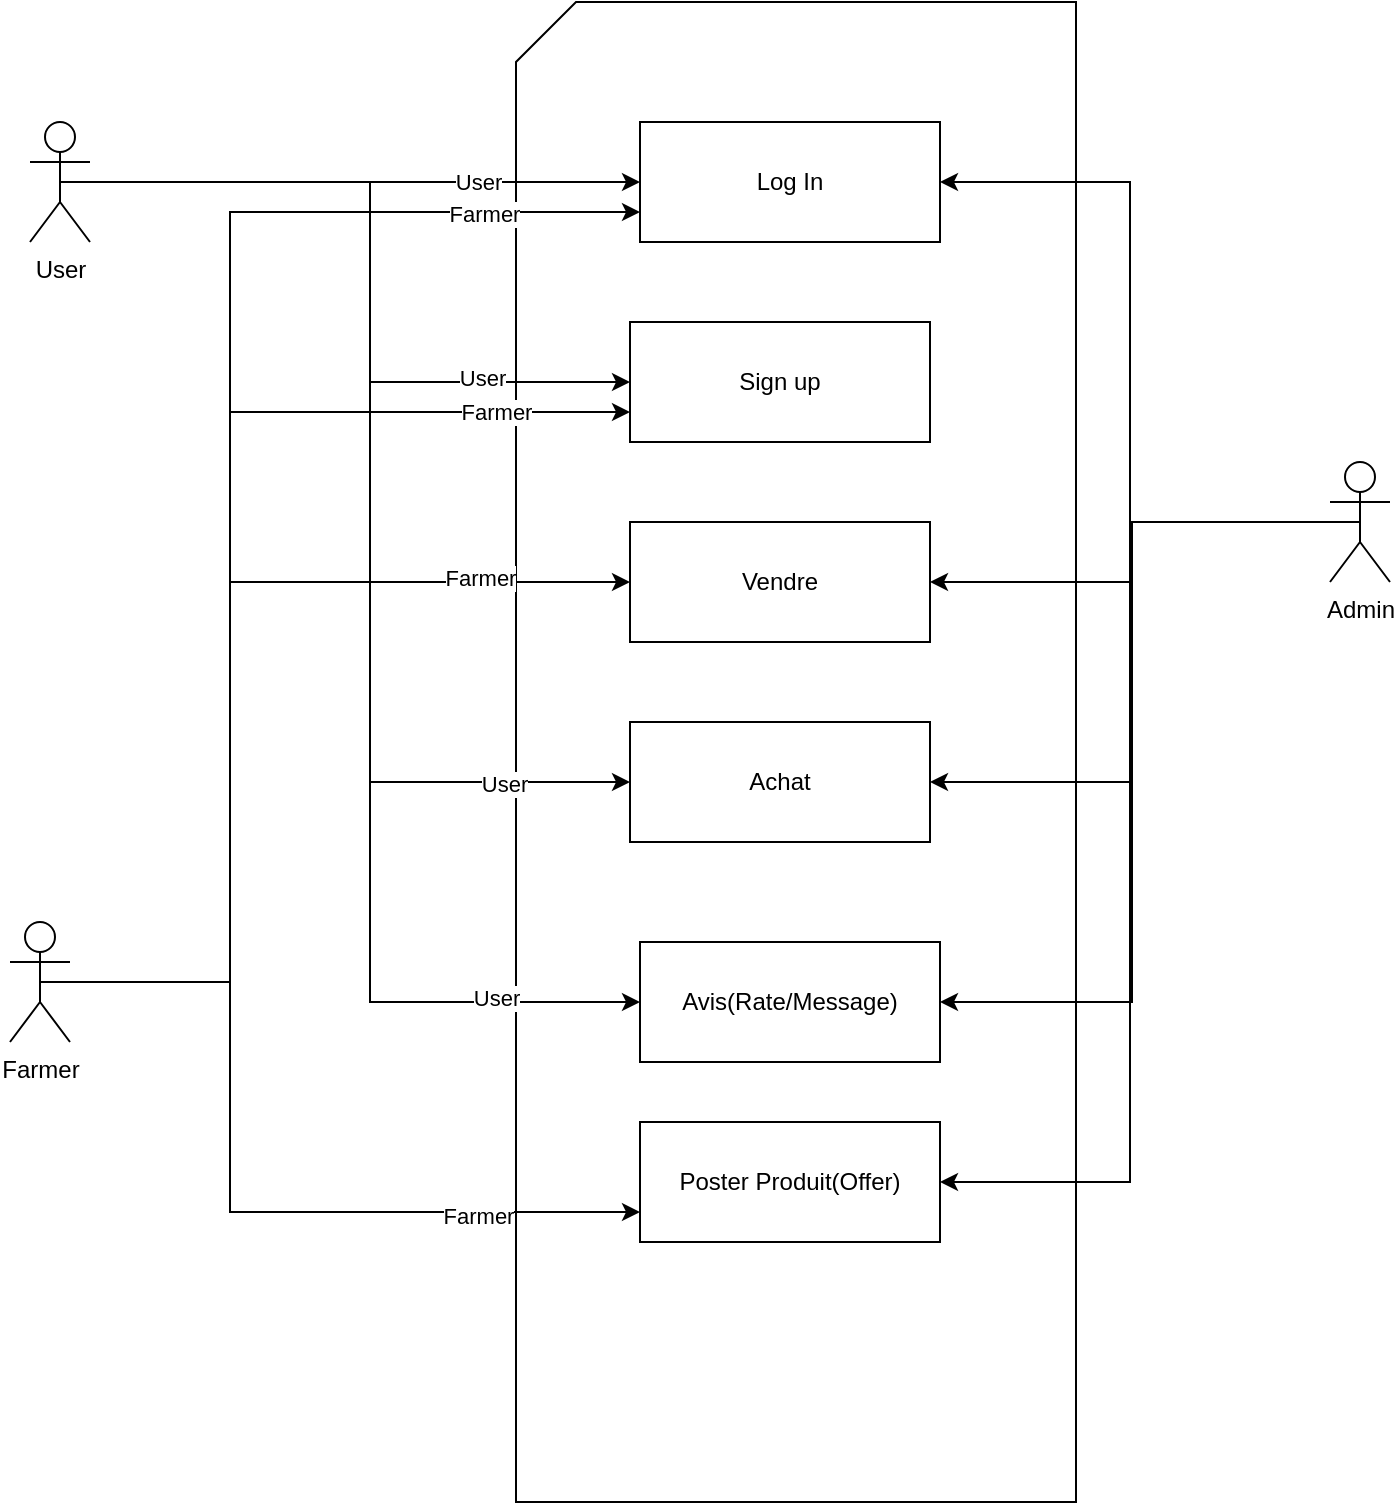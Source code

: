 <mxfile version="24.8.4">
  <diagram name="Page-1" id="sEgDvBP6L-3OZACq7cLr">
    <mxGraphModel dx="1050" dy="603" grid="1" gridSize="10" guides="1" tooltips="1" connect="1" arrows="1" fold="1" page="1" pageScale="1" pageWidth="850" pageHeight="1100" math="0" shadow="0">
      <root>
        <mxCell id="0" />
        <mxCell id="1" parent="0" />
        <mxCell id="L4MwPs_Y2p_1Imb0e2nG-24" value="" style="shape=card;whiteSpace=wrap;html=1;" vertex="1" parent="1">
          <mxGeometry x="373" y="20" width="280" height="750" as="geometry" />
        </mxCell>
        <mxCell id="L4MwPs_Y2p_1Imb0e2nG-56" style="edgeStyle=orthogonalEdgeStyle;rounded=0;orthogonalLoop=1;jettySize=auto;html=1;exitX=0.5;exitY=0.5;exitDx=0;exitDy=0;exitPerimeter=0;entryX=0;entryY=0.5;entryDx=0;entryDy=0;" edge="1" parent="1" source="L4MwPs_Y2p_1Imb0e2nG-1" target="L4MwPs_Y2p_1Imb0e2nG-26">
          <mxGeometry relative="1" as="geometry" />
        </mxCell>
        <mxCell id="L4MwPs_Y2p_1Imb0e2nG-69" value="User" style="edgeLabel;html=1;align=center;verticalAlign=middle;resizable=0;points=[];" vertex="1" connectable="0" parent="L4MwPs_Y2p_1Imb0e2nG-56">
          <mxGeometry x="0.44" relative="1" as="geometry">
            <mxPoint as="offset" />
          </mxGeometry>
        </mxCell>
        <mxCell id="L4MwPs_Y2p_1Imb0e2nG-57" style="edgeStyle=orthogonalEdgeStyle;rounded=0;orthogonalLoop=1;jettySize=auto;html=1;exitX=0.5;exitY=0.5;exitDx=0;exitDy=0;exitPerimeter=0;entryX=0;entryY=0.5;entryDx=0;entryDy=0;" edge="1" parent="1" source="L4MwPs_Y2p_1Imb0e2nG-1" target="L4MwPs_Y2p_1Imb0e2nG-8">
          <mxGeometry relative="1" as="geometry">
            <Array as="points">
              <mxPoint x="300" y="110" />
              <mxPoint x="300" y="210" />
            </Array>
          </mxGeometry>
        </mxCell>
        <mxCell id="L4MwPs_Y2p_1Imb0e2nG-68" value="User" style="edgeLabel;html=1;align=center;verticalAlign=middle;resizable=0;points=[];" vertex="1" connectable="0" parent="L4MwPs_Y2p_1Imb0e2nG-57">
          <mxGeometry x="0.615" y="2" relative="1" as="geometry">
            <mxPoint as="offset" />
          </mxGeometry>
        </mxCell>
        <mxCell id="L4MwPs_Y2p_1Imb0e2nG-58" style="edgeStyle=orthogonalEdgeStyle;rounded=0;orthogonalLoop=1;jettySize=auto;html=1;exitX=0.5;exitY=0.5;exitDx=0;exitDy=0;exitPerimeter=0;entryX=0;entryY=0.5;entryDx=0;entryDy=0;" edge="1" parent="1" source="L4MwPs_Y2p_1Imb0e2nG-1" target="L4MwPs_Y2p_1Imb0e2nG-17">
          <mxGeometry relative="1" as="geometry">
            <Array as="points">
              <mxPoint x="300" y="110" />
              <mxPoint x="300" y="410" />
            </Array>
          </mxGeometry>
        </mxCell>
        <mxCell id="L4MwPs_Y2p_1Imb0e2nG-65" value="User" style="edgeLabel;html=1;align=center;verticalAlign=middle;resizable=0;points=[];" vertex="1" connectable="0" parent="L4MwPs_Y2p_1Imb0e2nG-58">
          <mxGeometry x="0.784" y="-1" relative="1" as="geometry">
            <mxPoint as="offset" />
          </mxGeometry>
        </mxCell>
        <mxCell id="L4MwPs_Y2p_1Imb0e2nG-59" style="edgeStyle=orthogonalEdgeStyle;rounded=0;orthogonalLoop=1;jettySize=auto;html=1;exitX=0.5;exitY=0.5;exitDx=0;exitDy=0;exitPerimeter=0;entryX=0;entryY=0.5;entryDx=0;entryDy=0;" edge="1" parent="1" source="L4MwPs_Y2p_1Imb0e2nG-1" target="L4MwPs_Y2p_1Imb0e2nG-25">
          <mxGeometry relative="1" as="geometry">
            <Array as="points">
              <mxPoint x="300" y="110" />
              <mxPoint x="300" y="520" />
            </Array>
          </mxGeometry>
        </mxCell>
        <mxCell id="L4MwPs_Y2p_1Imb0e2nG-66" value="User" style="edgeLabel;html=1;align=center;verticalAlign=middle;resizable=0;points=[];" vertex="1" connectable="0" parent="L4MwPs_Y2p_1Imb0e2nG-59">
          <mxGeometry x="0.794" y="2" relative="1" as="geometry">
            <mxPoint as="offset" />
          </mxGeometry>
        </mxCell>
        <mxCell id="L4MwPs_Y2p_1Imb0e2nG-1" value="User&lt;div&gt;&lt;br&gt;&lt;/div&gt;" style="shape=umlActor;verticalLabelPosition=bottom;verticalAlign=top;html=1;outlineConnect=0;" vertex="1" parent="1">
          <mxGeometry x="130" y="80" width="30" height="60" as="geometry" />
        </mxCell>
        <mxCell id="L4MwPs_Y2p_1Imb0e2nG-62" style="edgeStyle=orthogonalEdgeStyle;rounded=0;orthogonalLoop=1;jettySize=auto;html=1;exitX=0.5;exitY=0.5;exitDx=0;exitDy=0;exitPerimeter=0;entryX=0;entryY=0.75;entryDx=0;entryDy=0;" edge="1" parent="1" source="L4MwPs_Y2p_1Imb0e2nG-5" target="L4MwPs_Y2p_1Imb0e2nG-26">
          <mxGeometry relative="1" as="geometry">
            <Array as="points">
              <mxPoint x="230" y="510" />
              <mxPoint x="230" y="125" />
            </Array>
          </mxGeometry>
        </mxCell>
        <mxCell id="L4MwPs_Y2p_1Imb0e2nG-70" value="Farmer" style="edgeLabel;html=1;align=center;verticalAlign=middle;resizable=0;points=[];" vertex="1" connectable="0" parent="L4MwPs_Y2p_1Imb0e2nG-62">
          <mxGeometry x="0.772" y="-1" relative="1" as="geometry">
            <mxPoint as="offset" />
          </mxGeometry>
        </mxCell>
        <mxCell id="L4MwPs_Y2p_1Imb0e2nG-63" style="edgeStyle=orthogonalEdgeStyle;rounded=0;orthogonalLoop=1;jettySize=auto;html=1;exitX=0.5;exitY=0.5;exitDx=0;exitDy=0;exitPerimeter=0;entryX=0;entryY=0.75;entryDx=0;entryDy=0;" edge="1" parent="1" source="L4MwPs_Y2p_1Imb0e2nG-5" target="L4MwPs_Y2p_1Imb0e2nG-29">
          <mxGeometry relative="1" as="geometry">
            <Array as="points">
              <mxPoint x="230" y="510" />
              <mxPoint x="230" y="625" />
            </Array>
          </mxGeometry>
        </mxCell>
        <mxCell id="L4MwPs_Y2p_1Imb0e2nG-71" value="Farmer" style="edgeLabel;html=1;align=center;verticalAlign=middle;resizable=0;points=[];" vertex="1" connectable="0" parent="L4MwPs_Y2p_1Imb0e2nG-63">
          <mxGeometry x="0.609" y="-2" relative="1" as="geometry">
            <mxPoint as="offset" />
          </mxGeometry>
        </mxCell>
        <mxCell id="L4MwPs_Y2p_1Imb0e2nG-64" style="edgeStyle=orthogonalEdgeStyle;rounded=0;orthogonalLoop=1;jettySize=auto;html=1;exitX=0.5;exitY=0.5;exitDx=0;exitDy=0;exitPerimeter=0;entryX=0;entryY=0.5;entryDx=0;entryDy=0;" edge="1" parent="1" source="L4MwPs_Y2p_1Imb0e2nG-5" target="L4MwPs_Y2p_1Imb0e2nG-16">
          <mxGeometry relative="1" as="geometry">
            <Array as="points">
              <mxPoint x="230" y="510" />
              <mxPoint x="230" y="310" />
            </Array>
          </mxGeometry>
        </mxCell>
        <mxCell id="L4MwPs_Y2p_1Imb0e2nG-67" value="Farmer" style="edgeLabel;html=1;align=center;verticalAlign=middle;resizable=0;points=[];" vertex="1" connectable="0" parent="L4MwPs_Y2p_1Imb0e2nG-64">
          <mxGeometry x="0.696" y="2" relative="1" as="geometry">
            <mxPoint as="offset" />
          </mxGeometry>
        </mxCell>
        <mxCell id="L4MwPs_Y2p_1Imb0e2nG-72" style="edgeStyle=orthogonalEdgeStyle;rounded=0;orthogonalLoop=1;jettySize=auto;html=1;exitX=0.5;exitY=0.5;exitDx=0;exitDy=0;exitPerimeter=0;entryX=0;entryY=0.75;entryDx=0;entryDy=0;" edge="1" parent="1" source="L4MwPs_Y2p_1Imb0e2nG-5" target="L4MwPs_Y2p_1Imb0e2nG-8">
          <mxGeometry relative="1" as="geometry">
            <Array as="points">
              <mxPoint x="230" y="510" />
              <mxPoint x="230" y="225" />
            </Array>
          </mxGeometry>
        </mxCell>
        <mxCell id="L4MwPs_Y2p_1Imb0e2nG-73" value="Farmer" style="edgeLabel;html=1;align=center;verticalAlign=middle;resizable=0;points=[];" vertex="1" connectable="0" parent="L4MwPs_Y2p_1Imb0e2nG-72">
          <mxGeometry x="0.768" relative="1" as="geometry">
            <mxPoint as="offset" />
          </mxGeometry>
        </mxCell>
        <mxCell id="L4MwPs_Y2p_1Imb0e2nG-5" value="Farmer" style="shape=umlActor;verticalLabelPosition=bottom;verticalAlign=top;html=1;outlineConnect=0;" vertex="1" parent="1">
          <mxGeometry x="120" y="480" width="30" height="60" as="geometry" />
        </mxCell>
        <mxCell id="L4MwPs_Y2p_1Imb0e2nG-8" value="Sign up" style="rounded=0;whiteSpace=wrap;html=1;" vertex="1" parent="1">
          <mxGeometry x="430" y="180" width="150" height="60" as="geometry" />
        </mxCell>
        <mxCell id="L4MwPs_Y2p_1Imb0e2nG-74" style="edgeStyle=orthogonalEdgeStyle;rounded=0;orthogonalLoop=1;jettySize=auto;html=1;exitX=0.5;exitY=0.5;exitDx=0;exitDy=0;exitPerimeter=0;entryX=1;entryY=0.5;entryDx=0;entryDy=0;" edge="1" parent="1" source="L4MwPs_Y2p_1Imb0e2nG-9" target="L4MwPs_Y2p_1Imb0e2nG-26">
          <mxGeometry relative="1" as="geometry">
            <Array as="points">
              <mxPoint x="680" y="280" />
              <mxPoint x="680" y="110" />
            </Array>
          </mxGeometry>
        </mxCell>
        <mxCell id="L4MwPs_Y2p_1Imb0e2nG-76" style="edgeStyle=orthogonalEdgeStyle;rounded=0;orthogonalLoop=1;jettySize=auto;html=1;exitX=0.5;exitY=0.5;exitDx=0;exitDy=0;exitPerimeter=0;" edge="1" parent="1" source="L4MwPs_Y2p_1Imb0e2nG-9" target="L4MwPs_Y2p_1Imb0e2nG-16">
          <mxGeometry relative="1" as="geometry" />
        </mxCell>
        <mxCell id="L4MwPs_Y2p_1Imb0e2nG-77" style="edgeStyle=orthogonalEdgeStyle;rounded=0;orthogonalLoop=1;jettySize=auto;html=1;exitX=0.5;exitY=0.5;exitDx=0;exitDy=0;exitPerimeter=0;entryX=1;entryY=0.5;entryDx=0;entryDy=0;" edge="1" parent="1" source="L4MwPs_Y2p_1Imb0e2nG-9" target="L4MwPs_Y2p_1Imb0e2nG-29">
          <mxGeometry relative="1" as="geometry">
            <Array as="points">
              <mxPoint x="680" y="280" />
              <mxPoint x="680" y="610" />
            </Array>
          </mxGeometry>
        </mxCell>
        <mxCell id="L4MwPs_Y2p_1Imb0e2nG-78" style="edgeStyle=orthogonalEdgeStyle;rounded=0;orthogonalLoop=1;jettySize=auto;html=1;exitX=0.5;exitY=0.5;exitDx=0;exitDy=0;exitPerimeter=0;entryX=1;entryY=0.5;entryDx=0;entryDy=0;" edge="1" parent="1" source="L4MwPs_Y2p_1Imb0e2nG-9" target="L4MwPs_Y2p_1Imb0e2nG-17">
          <mxGeometry relative="1" as="geometry">
            <Array as="points">
              <mxPoint x="680" y="280" />
              <mxPoint x="680" y="410" />
            </Array>
          </mxGeometry>
        </mxCell>
        <mxCell id="L4MwPs_Y2p_1Imb0e2nG-79" style="edgeStyle=orthogonalEdgeStyle;rounded=0;orthogonalLoop=1;jettySize=auto;html=1;exitX=0.5;exitY=0.5;exitDx=0;exitDy=0;exitPerimeter=0;entryX=1;entryY=0.5;entryDx=0;entryDy=0;" edge="1" parent="1" source="L4MwPs_Y2p_1Imb0e2nG-9" target="L4MwPs_Y2p_1Imb0e2nG-25">
          <mxGeometry relative="1" as="geometry">
            <mxPoint x="680" y="640" as="targetPoint" />
            <Array as="points">
              <mxPoint x="681" y="280" />
              <mxPoint x="681" y="520" />
            </Array>
          </mxGeometry>
        </mxCell>
        <mxCell id="L4MwPs_Y2p_1Imb0e2nG-9" value="Admin" style="shape=umlActor;verticalLabelPosition=bottom;verticalAlign=top;html=1;outlineConnect=0;" vertex="1" parent="1">
          <mxGeometry x="780" y="250" width="30" height="60" as="geometry" />
        </mxCell>
        <mxCell id="L4MwPs_Y2p_1Imb0e2nG-16" value="Vendre" style="rounded=0;whiteSpace=wrap;html=1;" vertex="1" parent="1">
          <mxGeometry x="430" y="280" width="150" height="60" as="geometry" />
        </mxCell>
        <mxCell id="L4MwPs_Y2p_1Imb0e2nG-17" value="Achat" style="rounded=0;whiteSpace=wrap;html=1;" vertex="1" parent="1">
          <mxGeometry x="430" y="380" width="150" height="60" as="geometry" />
        </mxCell>
        <mxCell id="L4MwPs_Y2p_1Imb0e2nG-25" value="Avis(Rate/Message)" style="rounded=0;whiteSpace=wrap;html=1;" vertex="1" parent="1">
          <mxGeometry x="435" y="490" width="150" height="60" as="geometry" />
        </mxCell>
        <mxCell id="L4MwPs_Y2p_1Imb0e2nG-26" value="Log In" style="rounded=0;whiteSpace=wrap;html=1;" vertex="1" parent="1">
          <mxGeometry x="435" y="80" width="150" height="60" as="geometry" />
        </mxCell>
        <mxCell id="L4MwPs_Y2p_1Imb0e2nG-29" value="Poster Produit(Offer)" style="rounded=0;whiteSpace=wrap;html=1;" vertex="1" parent="1">
          <mxGeometry x="435" y="580" width="150" height="60" as="geometry" />
        </mxCell>
      </root>
    </mxGraphModel>
  </diagram>
</mxfile>
